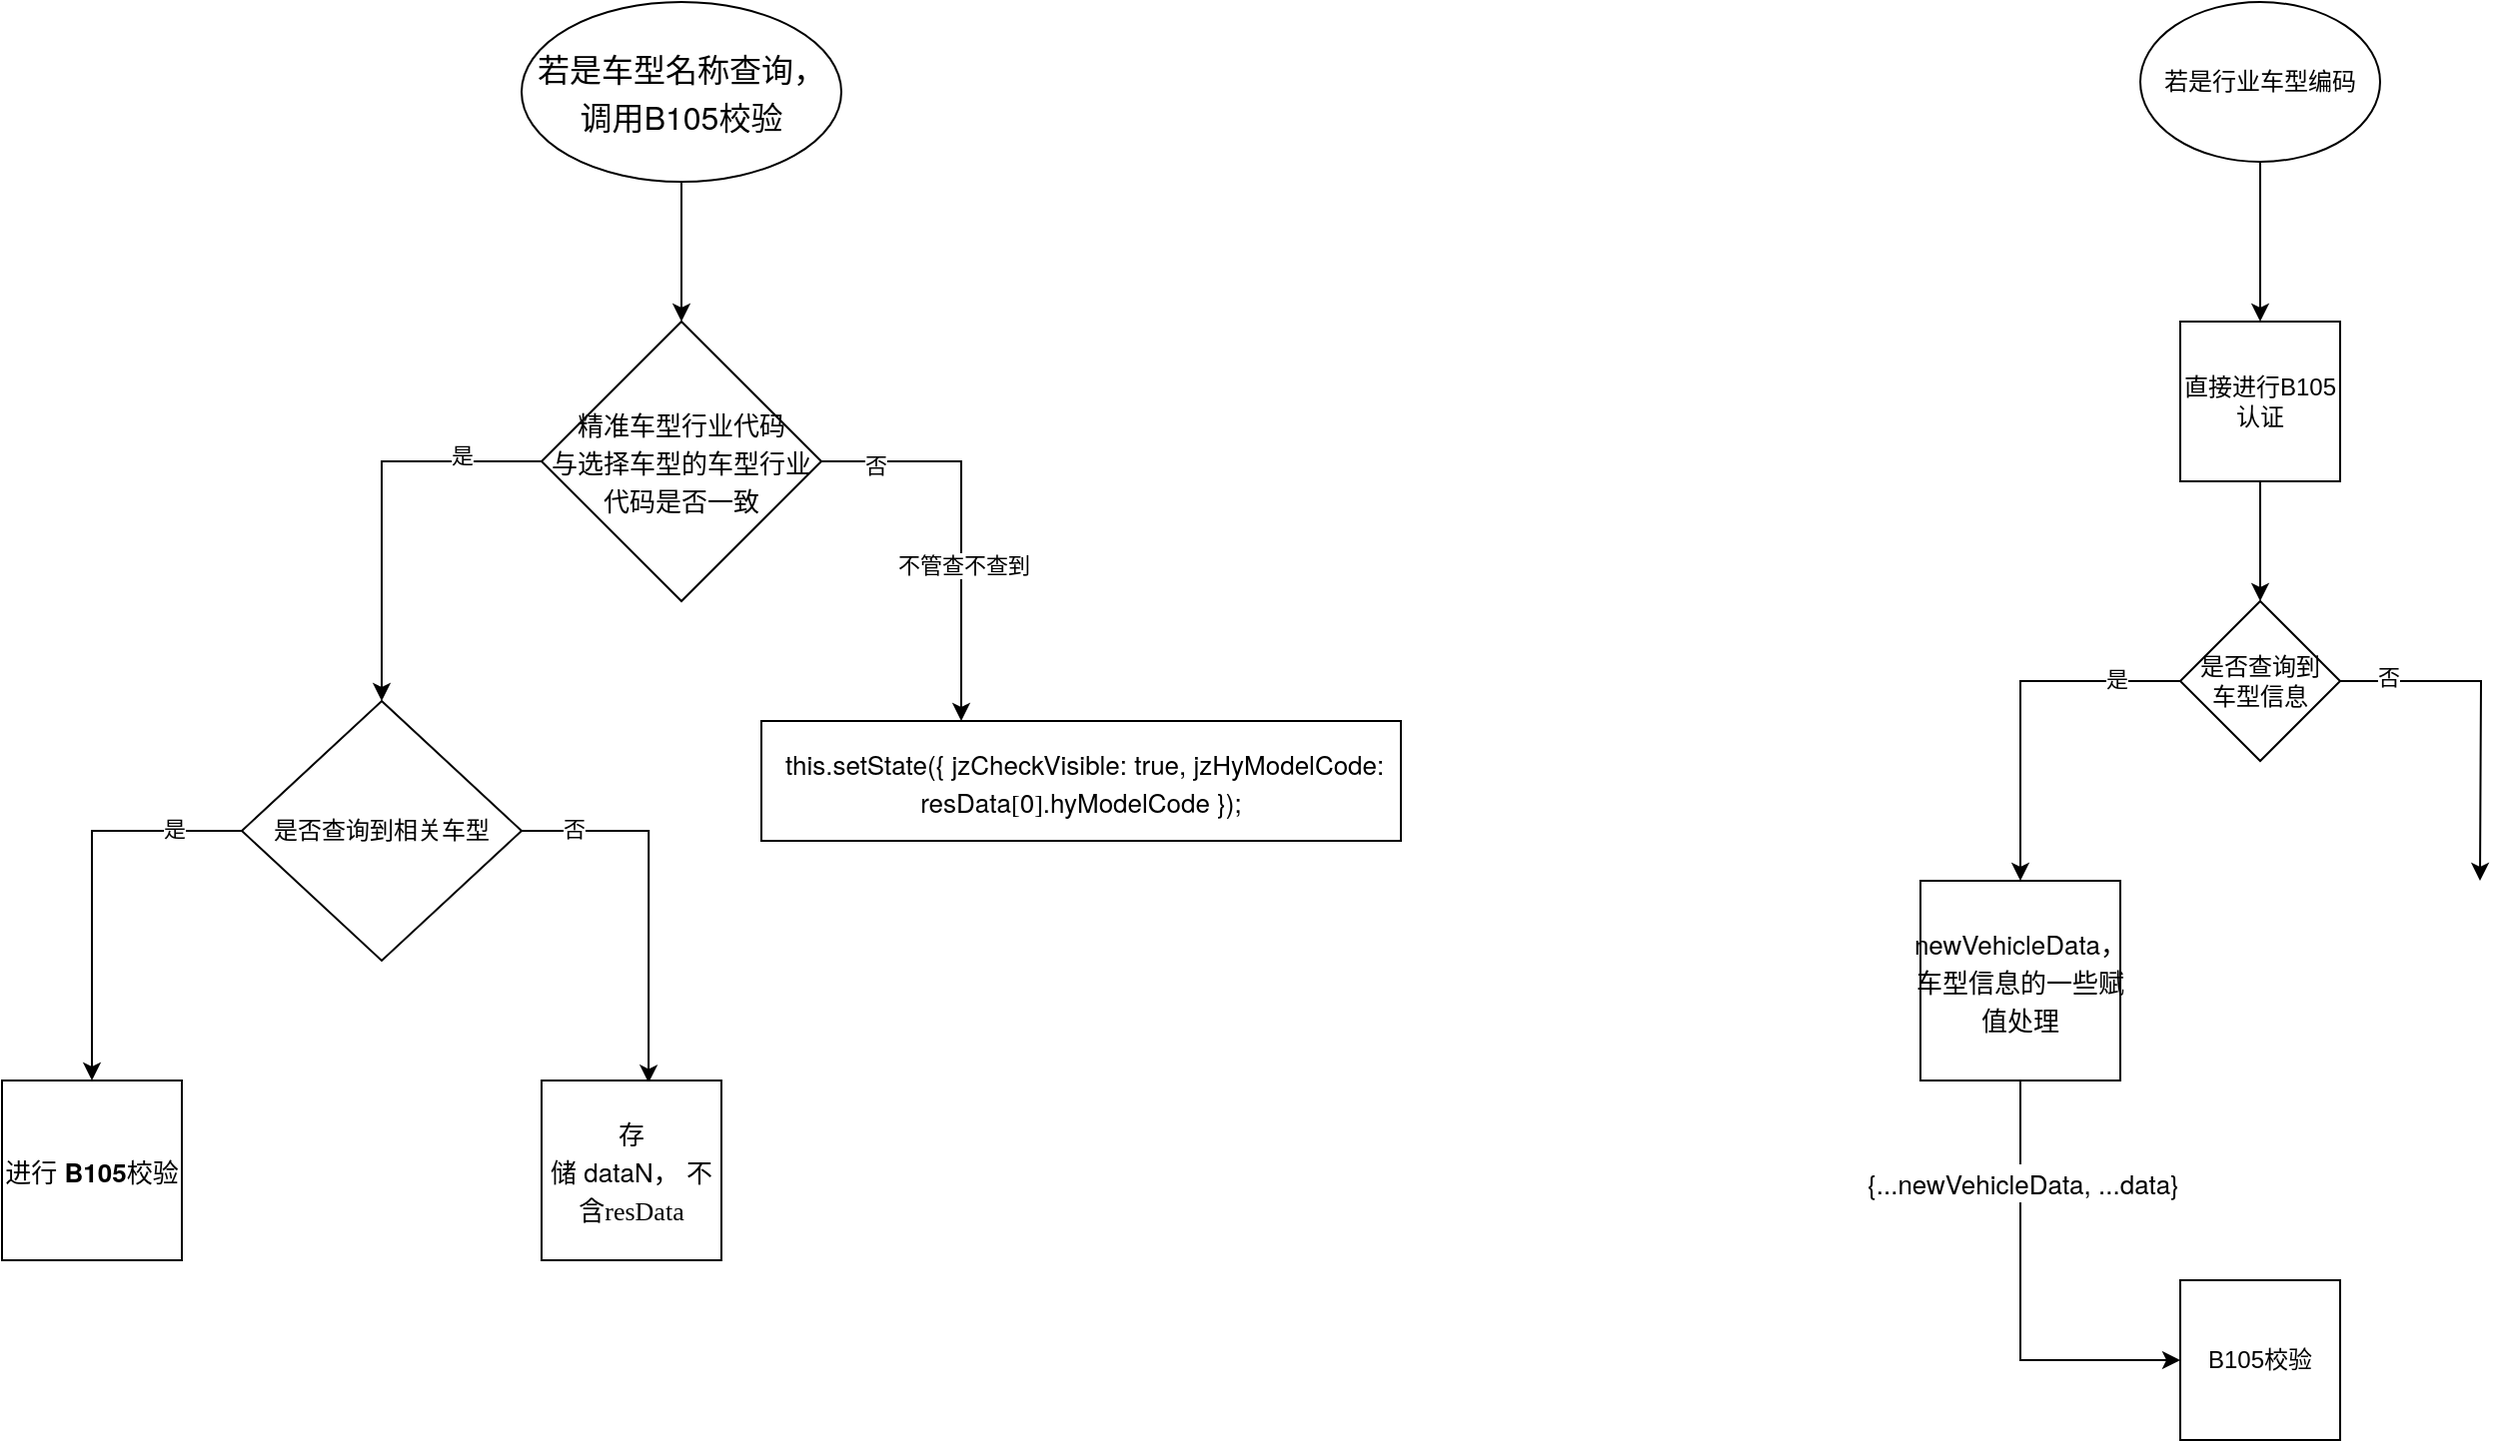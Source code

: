 <mxfile version="15.7.0" type="github">
  <diagram id="Cjvi8pkrutFSl_VR2OeL" name="Page-1">
    <mxGraphModel dx="1854" dy="1019" grid="1" gridSize="10" guides="1" tooltips="1" connect="1" arrows="1" fold="1" page="1" pageScale="1" pageWidth="827" pageHeight="1169" math="0" shadow="0">
      <root>
        <mxCell id="0" />
        <mxCell id="1" parent="0" />
        <mxCell id="8_V6e5ZqzKGBygjB9ZW2-5" style="edgeStyle=orthogonalEdgeStyle;rounded=0;orthogonalLoop=1;jettySize=auto;html=1;entryX=0.5;entryY=0;entryDx=0;entryDy=0;" edge="1" parent="1" source="8_V6e5ZqzKGBygjB9ZW2-1" target="8_V6e5ZqzKGBygjB9ZW2-11">
          <mxGeometry relative="1" as="geometry">
            <mxPoint x="240" y="380" as="targetPoint" />
            <Array as="points">
              <mxPoint x="230" y="270" />
            </Array>
          </mxGeometry>
        </mxCell>
        <mxCell id="8_V6e5ZqzKGBygjB9ZW2-9" value="是" style="edgeLabel;html=1;align=center;verticalAlign=middle;resizable=0;points=[];" vertex="1" connectable="0" parent="8_V6e5ZqzKGBygjB9ZW2-5">
          <mxGeometry x="-0.6" y="-3" relative="1" as="geometry">
            <mxPoint as="offset" />
          </mxGeometry>
        </mxCell>
        <mxCell id="8_V6e5ZqzKGBygjB9ZW2-6" style="edgeStyle=orthogonalEdgeStyle;rounded=0;orthogonalLoop=1;jettySize=auto;html=1;exitX=1;exitY=0.5;exitDx=0;exitDy=0;" edge="1" parent="1" source="8_V6e5ZqzKGBygjB9ZW2-1" target="8_V6e5ZqzKGBygjB9ZW2-4">
          <mxGeometry relative="1" as="geometry">
            <Array as="points">
              <mxPoint x="520" y="270" />
            </Array>
          </mxGeometry>
        </mxCell>
        <mxCell id="8_V6e5ZqzKGBygjB9ZW2-10" value="否" style="edgeLabel;html=1;align=center;verticalAlign=middle;resizable=0;points=[];" vertex="1" connectable="0" parent="8_V6e5ZqzKGBygjB9ZW2-6">
          <mxGeometry x="-0.73" y="-2" relative="1" as="geometry">
            <mxPoint as="offset" />
          </mxGeometry>
        </mxCell>
        <mxCell id="8_V6e5ZqzKGBygjB9ZW2-17" value="不管查不查到" style="edgeLabel;html=1;align=center;verticalAlign=middle;resizable=0;points=[];" vertex="1" connectable="0" parent="8_V6e5ZqzKGBygjB9ZW2-6">
          <mxGeometry x="0.22" y="1" relative="1" as="geometry">
            <mxPoint as="offset" />
          </mxGeometry>
        </mxCell>
        <mxCell id="8_V6e5ZqzKGBygjB9ZW2-1" value="&lt;p class=&quot;p1&quot; style=&quot;margin: 0px ; font-stretch: normal ; font-size: 13px ; line-height: normal ; font-family: &amp;#34;pingfang sc&amp;#34;&quot;&gt;精准车型行业代码&lt;/p&gt;&lt;p class=&quot;p1&quot; style=&quot;margin: 0px ; font-stretch: normal ; font-size: 13px ; line-height: normal ; font-family: &amp;#34;pingfang sc&amp;#34;&quot;&gt;与选择车型的车型行业代码是否一致&lt;/p&gt;" style="rhombus;whiteSpace=wrap;html=1;" vertex="1" parent="1">
          <mxGeometry x="310" y="200" width="140" height="140" as="geometry" />
        </mxCell>
        <mxCell id="8_V6e5ZqzKGBygjB9ZW2-4" value="&lt;p class=&quot;p1&quot; style=&quot;margin: 0px ; font-stretch: normal ; font-size: 13px ; line-height: normal ; font-family: &amp;#34;helvetica neue&amp;#34;&quot;&gt;&lt;span class=&quot;Apple-converted-space&quot;&gt;&amp;nbsp;&lt;/span&gt;this.setState({ jzCheckVisible: true, jzHyModelCode: resData&lt;span class=&quot;s1&quot; style=&quot;font-stretch: normal ; line-height: normal ; font-family: &amp;#34;pingfang sc&amp;#34;&quot;&gt;[&lt;/span&gt;0&lt;span class=&quot;s1&quot; style=&quot;font-stretch: normal ; line-height: normal ; font-family: &amp;#34;pingfang sc&amp;#34;&quot;&gt;]&lt;/span&gt;.hyModelCode });&lt;/p&gt;" style="rounded=0;whiteSpace=wrap;html=1;" vertex="1" parent="1">
          <mxGeometry x="420" y="400" width="320" height="60" as="geometry" />
        </mxCell>
        <mxCell id="8_V6e5ZqzKGBygjB9ZW2-13" style="edgeStyle=orthogonalEdgeStyle;rounded=0;orthogonalLoop=1;jettySize=auto;html=1;entryX=0.5;entryY=0;entryDx=0;entryDy=0;" edge="1" parent="1" source="8_V6e5ZqzKGBygjB9ZW2-11" target="8_V6e5ZqzKGBygjB9ZW2-12">
          <mxGeometry relative="1" as="geometry" />
        </mxCell>
        <mxCell id="8_V6e5ZqzKGBygjB9ZW2-21" value="是" style="edgeLabel;html=1;align=center;verticalAlign=middle;resizable=0;points=[];" vertex="1" connectable="0" parent="8_V6e5ZqzKGBygjB9ZW2-13">
          <mxGeometry x="-0.659" y="-1" relative="1" as="geometry">
            <mxPoint as="offset" />
          </mxGeometry>
        </mxCell>
        <mxCell id="8_V6e5ZqzKGBygjB9ZW2-15" style="edgeStyle=orthogonalEdgeStyle;rounded=0;orthogonalLoop=1;jettySize=auto;html=1;exitX=1;exitY=0.5;exitDx=0;exitDy=0;entryX=0.595;entryY=0.013;entryDx=0;entryDy=0;entryPerimeter=0;" edge="1" parent="1" source="8_V6e5ZqzKGBygjB9ZW2-11" target="8_V6e5ZqzKGBygjB9ZW2-16">
          <mxGeometry relative="1" as="geometry">
            <mxPoint x="330" y="480" as="sourcePoint" />
            <mxPoint x="361" y="580" as="targetPoint" />
          </mxGeometry>
        </mxCell>
        <mxCell id="8_V6e5ZqzKGBygjB9ZW2-23" value="否" style="edgeLabel;html=1;align=center;verticalAlign=middle;resizable=0;points=[];" vertex="1" connectable="0" parent="8_V6e5ZqzKGBygjB9ZW2-15">
          <mxGeometry x="-0.727" y="1" relative="1" as="geometry">
            <mxPoint as="offset" />
          </mxGeometry>
        </mxCell>
        <mxCell id="8_V6e5ZqzKGBygjB9ZW2-11" value="是否查询到相关车型" style="rhombus;whiteSpace=wrap;html=1;" vertex="1" parent="1">
          <mxGeometry x="160" y="390" width="140" height="130" as="geometry" />
        </mxCell>
        <mxCell id="8_V6e5ZqzKGBygjB9ZW2-12" value="&lt;p class=&quot;p1&quot; style=&quot;margin: 0px ; font-stretch: normal ; font-size: 13px ; line-height: normal ; font-family: &amp;#34;helvetica neue&amp;#34;&quot;&gt;&lt;span class=&quot;s1&quot; style=&quot;font-stretch: normal ; line-height: normal ; font-family: &amp;#34;pingfang sc&amp;#34;&quot;&gt;进行&lt;/span&gt; &lt;b&gt;B105&lt;/b&gt;&lt;span class=&quot;s1&quot; style=&quot;font-stretch: normal ; line-height: normal ; font-family: &amp;#34;pingfang sc&amp;#34;&quot;&gt;校验&lt;/span&gt;&lt;/p&gt;" style="whiteSpace=wrap;html=1;aspect=fixed;" vertex="1" parent="1">
          <mxGeometry x="40" y="580" width="90" height="90" as="geometry" />
        </mxCell>
        <mxCell id="8_V6e5ZqzKGBygjB9ZW2-16" value="&lt;p class=&quot;p1&quot; style=&quot;margin: 0px ; font-stretch: normal ; font-size: 13px ; line-height: normal ; font-family: &amp;#34;helvetica neue&amp;#34;&quot;&gt;&lt;span style=&quot;font-family: &amp;#34;pingfang sc&amp;#34;&quot;&gt;存储&lt;/span&gt;&lt;span class=&quot;s1&quot; style=&quot;font-stretch: normal ; line-height: normal&quot;&gt;&amp;nbsp;dataN，&amp;nbsp;&lt;/span&gt;&lt;span style=&quot;font-family: &amp;#34;pingfang sc&amp;#34;&quot;&gt;不含resData&lt;/span&gt;&lt;br&gt;&lt;/p&gt;" style="whiteSpace=wrap;html=1;aspect=fixed;" vertex="1" parent="1">
          <mxGeometry x="310" y="580" width="90" height="90" as="geometry" />
        </mxCell>
        <mxCell id="8_V6e5ZqzKGBygjB9ZW2-19" style="edgeStyle=orthogonalEdgeStyle;rounded=0;orthogonalLoop=1;jettySize=auto;html=1;" edge="1" parent="1" source="8_V6e5ZqzKGBygjB9ZW2-18" target="8_V6e5ZqzKGBygjB9ZW2-1">
          <mxGeometry relative="1" as="geometry" />
        </mxCell>
        <mxCell id="8_V6e5ZqzKGBygjB9ZW2-18" value="&lt;p class=&quot;p1&quot; style=&quot;margin: 0px 0px 2px ; font-stretch: normal ; font-size: 16px ; line-height: normal ; font-family: &amp;#34;pingfang sc&amp;#34;&quot;&gt;若是车型名称查询，调用&lt;span class=&quot;s1&quot; style=&quot;font-stretch: normal ; line-height: normal ; font-family: &amp;#34;helvetica neue&amp;#34;&quot;&gt;B105&lt;/span&gt;校验&lt;/p&gt;" style="ellipse;whiteSpace=wrap;html=1;" vertex="1" parent="1">
          <mxGeometry x="300" y="40" width="160" height="90" as="geometry" />
        </mxCell>
        <mxCell id="8_V6e5ZqzKGBygjB9ZW2-27" style="edgeStyle=orthogonalEdgeStyle;rounded=0;orthogonalLoop=1;jettySize=auto;html=1;" edge="1" parent="1" source="8_V6e5ZqzKGBygjB9ZW2-25" target="8_V6e5ZqzKGBygjB9ZW2-26">
          <mxGeometry relative="1" as="geometry" />
        </mxCell>
        <mxCell id="8_V6e5ZqzKGBygjB9ZW2-25" value="若是行业车型编码" style="ellipse;whiteSpace=wrap;html=1;" vertex="1" parent="1">
          <mxGeometry x="1110" y="40" width="120" height="80" as="geometry" />
        </mxCell>
        <mxCell id="8_V6e5ZqzKGBygjB9ZW2-35" style="edgeStyle=orthogonalEdgeStyle;rounded=0;orthogonalLoop=1;jettySize=auto;html=1;" edge="1" parent="1" source="8_V6e5ZqzKGBygjB9ZW2-26" target="8_V6e5ZqzKGBygjB9ZW2-28">
          <mxGeometry relative="1" as="geometry" />
        </mxCell>
        <mxCell id="8_V6e5ZqzKGBygjB9ZW2-26" value="直接进行B105认证" style="whiteSpace=wrap;html=1;aspect=fixed;" vertex="1" parent="1">
          <mxGeometry x="1130" y="200" width="80" height="80" as="geometry" />
        </mxCell>
        <mxCell id="8_V6e5ZqzKGBygjB9ZW2-30" style="edgeStyle=orthogonalEdgeStyle;rounded=0;orthogonalLoop=1;jettySize=auto;html=1;entryX=0.5;entryY=0;entryDx=0;entryDy=0;" edge="1" parent="1" source="8_V6e5ZqzKGBygjB9ZW2-28" target="8_V6e5ZqzKGBygjB9ZW2-29">
          <mxGeometry relative="1" as="geometry">
            <Array as="points">
              <mxPoint x="1050" y="380" />
            </Array>
          </mxGeometry>
        </mxCell>
        <mxCell id="8_V6e5ZqzKGBygjB9ZW2-34" value="是" style="edgeLabel;html=1;align=center;verticalAlign=middle;resizable=0;points=[];" vertex="1" connectable="0" parent="8_V6e5ZqzKGBygjB9ZW2-30">
          <mxGeometry x="-0.64" y="-1" relative="1" as="geometry">
            <mxPoint as="offset" />
          </mxGeometry>
        </mxCell>
        <mxCell id="8_V6e5ZqzKGBygjB9ZW2-32" style="edgeStyle=orthogonalEdgeStyle;rounded=0;orthogonalLoop=1;jettySize=auto;html=1;entryX=0.5;entryY=0;entryDx=0;entryDy=0;" edge="1" parent="1" source="8_V6e5ZqzKGBygjB9ZW2-28">
          <mxGeometry relative="1" as="geometry">
            <mxPoint x="1280" y="480" as="targetPoint" />
          </mxGeometry>
        </mxCell>
        <mxCell id="8_V6e5ZqzKGBygjB9ZW2-33" value="否" style="edgeLabel;html=1;align=center;verticalAlign=middle;resizable=0;points=[];" vertex="1" connectable="0" parent="8_V6e5ZqzKGBygjB9ZW2-32">
          <mxGeometry x="-0.72" y="2" relative="1" as="geometry">
            <mxPoint as="offset" />
          </mxGeometry>
        </mxCell>
        <mxCell id="8_V6e5ZqzKGBygjB9ZW2-28" value="是否查询到&lt;br&gt;车型信息" style="rhombus;whiteSpace=wrap;html=1;" vertex="1" parent="1">
          <mxGeometry x="1130" y="340" width="80" height="80" as="geometry" />
        </mxCell>
        <mxCell id="8_V6e5ZqzKGBygjB9ZW2-38" style="edgeStyle=orthogonalEdgeStyle;rounded=0;orthogonalLoop=1;jettySize=auto;html=1;entryX=0;entryY=0.5;entryDx=0;entryDy=0;exitX=0.5;exitY=1;exitDx=0;exitDy=0;" edge="1" parent="1" source="8_V6e5ZqzKGBygjB9ZW2-29" target="8_V6e5ZqzKGBygjB9ZW2-36">
          <mxGeometry relative="1" as="geometry" />
        </mxCell>
        <mxCell id="8_V6e5ZqzKGBygjB9ZW2-39" value="&lt;p class=&quot;p1&quot; style=&quot;margin: 0px ; font-stretch: normal ; font-size: 13px ; line-height: normal ; font-family: &amp;#34;helvetica neue&amp;#34;&quot;&gt;{...newVehicleData, ...data}&lt;/p&gt;" style="edgeLabel;html=1;align=center;verticalAlign=middle;resizable=0;points=[];" vertex="1" connectable="0" parent="8_V6e5ZqzKGBygjB9ZW2-38">
          <mxGeometry x="-0.538" y="1" relative="1" as="geometry">
            <mxPoint as="offset" />
          </mxGeometry>
        </mxCell>
        <mxCell id="8_V6e5ZqzKGBygjB9ZW2-29" value="&lt;p class=&quot;p1&quot; style=&quot;margin: 0px ; font-stretch: normal ; font-size: 13px ; line-height: normal ; font-family: &amp;#34;helvetica neue&amp;#34;&quot;&gt;newVehicleData，&lt;/p&gt;&lt;p class=&quot;p1&quot; style=&quot;margin: 0px ; font-stretch: normal ; font-size: 13px ; line-height: normal ; font-family: &amp;#34;helvetica neue&amp;#34;&quot;&gt;车型信息的一些赋值处理&lt;/p&gt;" style="whiteSpace=wrap;html=1;aspect=fixed;" vertex="1" parent="1">
          <mxGeometry x="1000" y="480" width="100" height="100" as="geometry" />
        </mxCell>
        <mxCell id="8_V6e5ZqzKGBygjB9ZW2-36" value="B105校验" style="whiteSpace=wrap;html=1;aspect=fixed;" vertex="1" parent="1">
          <mxGeometry x="1130" y="680" width="80" height="80" as="geometry" />
        </mxCell>
      </root>
    </mxGraphModel>
  </diagram>
</mxfile>
